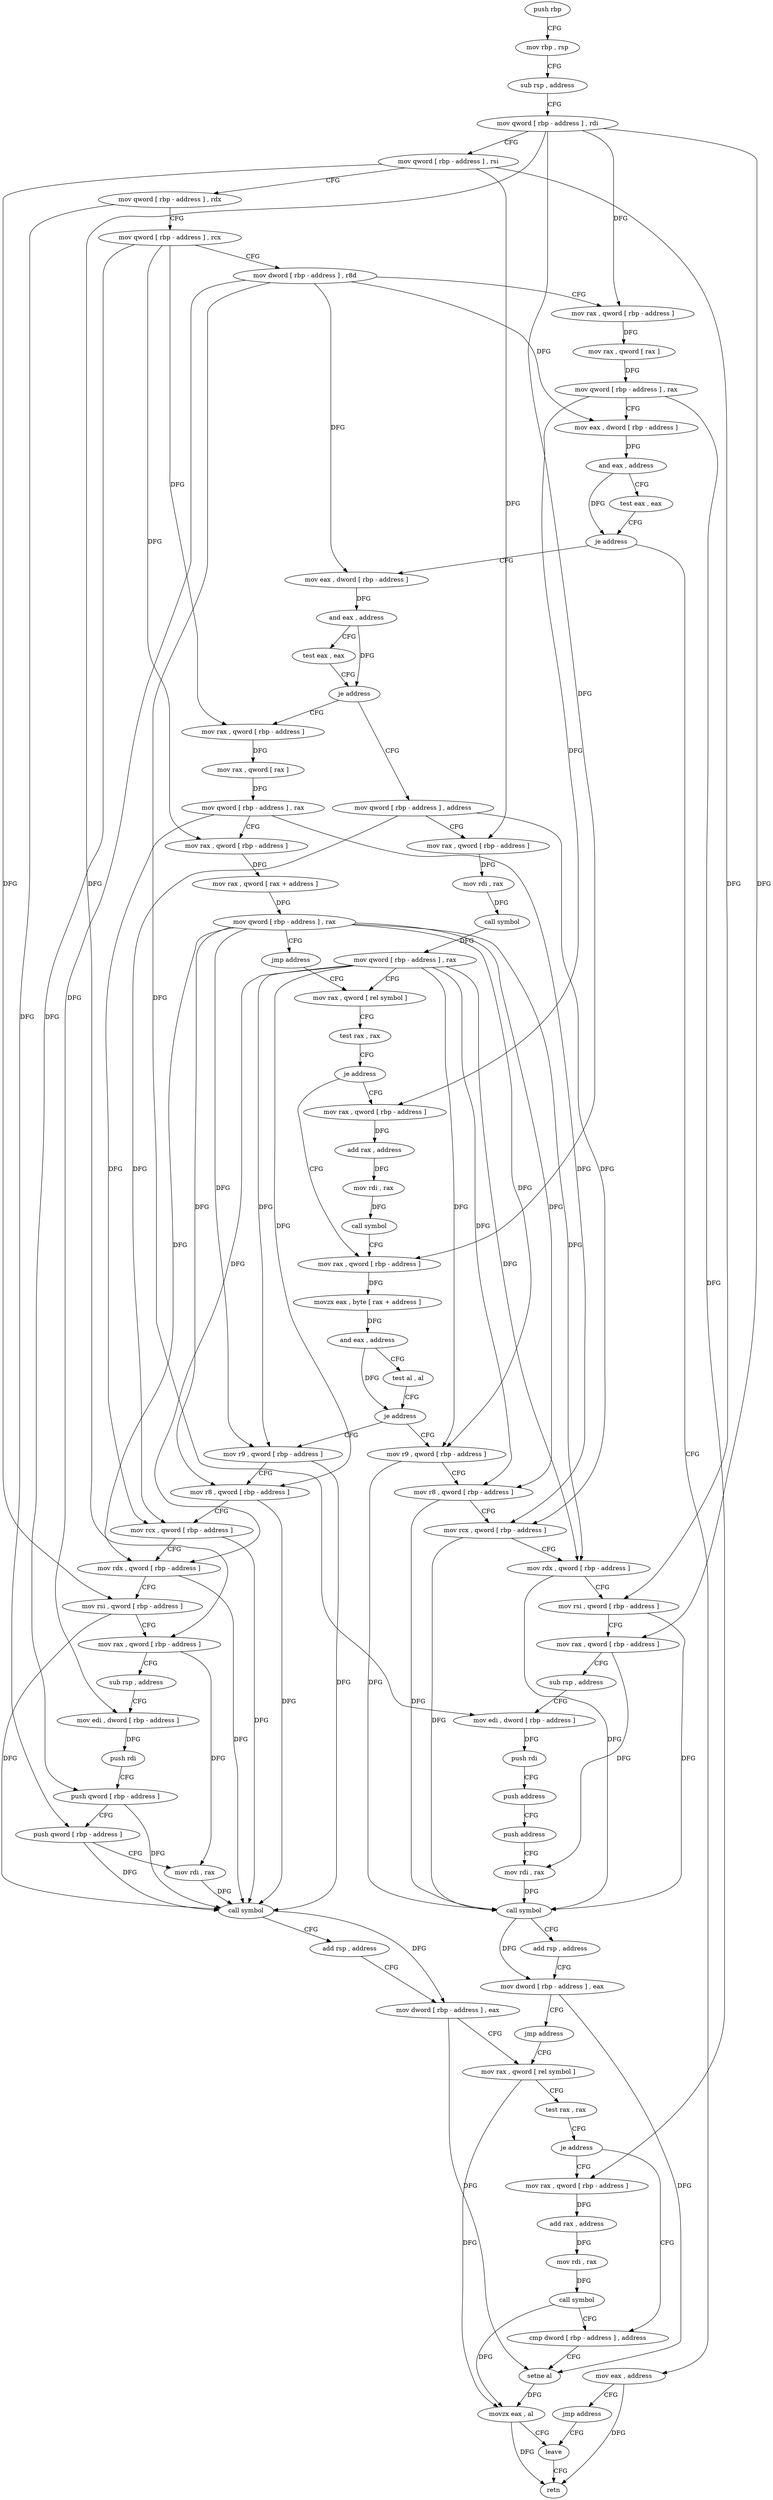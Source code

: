 digraph "func" {
"4287274" [label = "push rbp" ]
"4287275" [label = "mov rbp , rsp" ]
"4287278" [label = "sub rsp , address" ]
"4287282" [label = "mov qword [ rbp - address ] , rdi" ]
"4287286" [label = "mov qword [ rbp - address ] , rsi" ]
"4287290" [label = "mov qword [ rbp - address ] , rdx" ]
"4287294" [label = "mov qword [ rbp - address ] , rcx" ]
"4287298" [label = "mov dword [ rbp - address ] , r8d" ]
"4287302" [label = "mov rax , qword [ rbp - address ]" ]
"4287306" [label = "mov rax , qword [ rax ]" ]
"4287309" [label = "mov qword [ rbp - address ] , rax" ]
"4287313" [label = "mov eax , dword [ rbp - address ]" ]
"4287316" [label = "and eax , address" ]
"4287319" [label = "test eax , eax" ]
"4287321" [label = "je address" ]
"4287333" [label = "mov eax , dword [ rbp - address ]" ]
"4287323" [label = "mov eax , address" ]
"4287336" [label = "and eax , address" ]
"4287339" [label = "test eax , eax" ]
"4287341" [label = "je address" ]
"4287368" [label = "mov qword [ rbp - address ] , address" ]
"4287343" [label = "mov rax , qword [ rbp - address ]" ]
"4287328" [label = "jmp address" ]
"4287583" [label = "leave" ]
"4287376" [label = "mov rax , qword [ rbp - address ]" ]
"4287380" [label = "mov rdi , rax" ]
"4287383" [label = "call symbol" ]
"4287388" [label = "mov qword [ rbp - address ] , rax" ]
"4287392" [label = "mov rax , qword [ rel symbol ]" ]
"4287347" [label = "mov rax , qword [ rax ]" ]
"4287350" [label = "mov qword [ rbp - address ] , rax" ]
"4287354" [label = "mov rax , qword [ rbp - address ]" ]
"4287358" [label = "mov rax , qword [ rax + address ]" ]
"4287362" [label = "mov qword [ rbp - address ] , rax" ]
"4287366" [label = "jmp address" ]
"4287584" [label = "retn" ]
"4287422" [label = "mov rax , qword [ rbp - address ]" ]
"4287426" [label = "movzx eax , byte [ rax + address ]" ]
"4287430" [label = "and eax , address" ]
"4287433" [label = "test al , al" ]
"4287435" [label = "je address" ]
"4287490" [label = "mov r9 , qword [ rbp - address ]" ]
"4287437" [label = "mov r9 , qword [ rbp - address ]" ]
"4287404" [label = "mov rax , qword [ rbp - address ]" ]
"4287408" [label = "add rax , address" ]
"4287414" [label = "mov rdi , rax" ]
"4287417" [label = "call symbol" ]
"4287399" [label = "test rax , rax" ]
"4287402" [label = "je address" ]
"4287494" [label = "mov r8 , qword [ rbp - address ]" ]
"4287498" [label = "mov rcx , qword [ rbp - address ]" ]
"4287502" [label = "mov rdx , qword [ rbp - address ]" ]
"4287506" [label = "mov rsi , qword [ rbp - address ]" ]
"4287510" [label = "mov rax , qword [ rbp - address ]" ]
"4287514" [label = "sub rsp , address" ]
"4287518" [label = "mov edi , dword [ rbp - address ]" ]
"4287521" [label = "push rdi" ]
"4287522" [label = "push qword [ rbp - address ]" ]
"4287525" [label = "push qword [ rbp - address ]" ]
"4287528" [label = "mov rdi , rax" ]
"4287531" [label = "call symbol" ]
"4287536" [label = "add rsp , address" ]
"4287540" [label = "mov dword [ rbp - address ] , eax" ]
"4287543" [label = "mov rax , qword [ rel symbol ]" ]
"4287441" [label = "mov r8 , qword [ rbp - address ]" ]
"4287445" [label = "mov rcx , qword [ rbp - address ]" ]
"4287449" [label = "mov rdx , qword [ rbp - address ]" ]
"4287453" [label = "mov rsi , qword [ rbp - address ]" ]
"4287457" [label = "mov rax , qword [ rbp - address ]" ]
"4287461" [label = "sub rsp , address" ]
"4287465" [label = "mov edi , dword [ rbp - address ]" ]
"4287468" [label = "push rdi" ]
"4287469" [label = "push address" ]
"4287471" [label = "push address" ]
"4287473" [label = "mov rdi , rax" ]
"4287476" [label = "call symbol" ]
"4287481" [label = "add rsp , address" ]
"4287485" [label = "mov dword [ rbp - address ] , eax" ]
"4287488" [label = "jmp address" ]
"4287573" [label = "cmp dword [ rbp - address ] , address" ]
"4287577" [label = "setne al" ]
"4287580" [label = "movzx eax , al" ]
"4287555" [label = "mov rax , qword [ rbp - address ]" ]
"4287559" [label = "add rax , address" ]
"4287565" [label = "mov rdi , rax" ]
"4287568" [label = "call symbol" ]
"4287550" [label = "test rax , rax" ]
"4287553" [label = "je address" ]
"4287274" -> "4287275" [ label = "CFG" ]
"4287275" -> "4287278" [ label = "CFG" ]
"4287278" -> "4287282" [ label = "CFG" ]
"4287282" -> "4287286" [ label = "CFG" ]
"4287282" -> "4287302" [ label = "DFG" ]
"4287282" -> "4287422" [ label = "DFG" ]
"4287282" -> "4287510" [ label = "DFG" ]
"4287282" -> "4287457" [ label = "DFG" ]
"4287286" -> "4287290" [ label = "CFG" ]
"4287286" -> "4287376" [ label = "DFG" ]
"4287286" -> "4287506" [ label = "DFG" ]
"4287286" -> "4287453" [ label = "DFG" ]
"4287290" -> "4287294" [ label = "CFG" ]
"4287290" -> "4287525" [ label = "DFG" ]
"4287294" -> "4287298" [ label = "CFG" ]
"4287294" -> "4287343" [ label = "DFG" ]
"4287294" -> "4287354" [ label = "DFG" ]
"4287294" -> "4287522" [ label = "DFG" ]
"4287298" -> "4287302" [ label = "CFG" ]
"4287298" -> "4287313" [ label = "DFG" ]
"4287298" -> "4287333" [ label = "DFG" ]
"4287298" -> "4287518" [ label = "DFG" ]
"4287298" -> "4287465" [ label = "DFG" ]
"4287302" -> "4287306" [ label = "DFG" ]
"4287306" -> "4287309" [ label = "DFG" ]
"4287309" -> "4287313" [ label = "CFG" ]
"4287309" -> "4287404" [ label = "DFG" ]
"4287309" -> "4287555" [ label = "DFG" ]
"4287313" -> "4287316" [ label = "DFG" ]
"4287316" -> "4287319" [ label = "CFG" ]
"4287316" -> "4287321" [ label = "DFG" ]
"4287319" -> "4287321" [ label = "CFG" ]
"4287321" -> "4287333" [ label = "CFG" ]
"4287321" -> "4287323" [ label = "CFG" ]
"4287333" -> "4287336" [ label = "DFG" ]
"4287323" -> "4287328" [ label = "CFG" ]
"4287323" -> "4287584" [ label = "DFG" ]
"4287336" -> "4287339" [ label = "CFG" ]
"4287336" -> "4287341" [ label = "DFG" ]
"4287339" -> "4287341" [ label = "CFG" ]
"4287341" -> "4287368" [ label = "CFG" ]
"4287341" -> "4287343" [ label = "CFG" ]
"4287368" -> "4287376" [ label = "CFG" ]
"4287368" -> "4287498" [ label = "DFG" ]
"4287368" -> "4287445" [ label = "DFG" ]
"4287343" -> "4287347" [ label = "DFG" ]
"4287328" -> "4287583" [ label = "CFG" ]
"4287583" -> "4287584" [ label = "CFG" ]
"4287376" -> "4287380" [ label = "DFG" ]
"4287380" -> "4287383" [ label = "DFG" ]
"4287383" -> "4287388" [ label = "DFG" ]
"4287388" -> "4287392" [ label = "CFG" ]
"4287388" -> "4287490" [ label = "DFG" ]
"4287388" -> "4287494" [ label = "DFG" ]
"4287388" -> "4287502" [ label = "DFG" ]
"4287388" -> "4287437" [ label = "DFG" ]
"4287388" -> "4287441" [ label = "DFG" ]
"4287388" -> "4287449" [ label = "DFG" ]
"4287392" -> "4287399" [ label = "CFG" ]
"4287347" -> "4287350" [ label = "DFG" ]
"4287350" -> "4287354" [ label = "CFG" ]
"4287350" -> "4287498" [ label = "DFG" ]
"4287350" -> "4287445" [ label = "DFG" ]
"4287354" -> "4287358" [ label = "DFG" ]
"4287358" -> "4287362" [ label = "DFG" ]
"4287362" -> "4287366" [ label = "CFG" ]
"4287362" -> "4287490" [ label = "DFG" ]
"4287362" -> "4287494" [ label = "DFG" ]
"4287362" -> "4287502" [ label = "DFG" ]
"4287362" -> "4287437" [ label = "DFG" ]
"4287362" -> "4287441" [ label = "DFG" ]
"4287362" -> "4287449" [ label = "DFG" ]
"4287366" -> "4287392" [ label = "CFG" ]
"4287422" -> "4287426" [ label = "DFG" ]
"4287426" -> "4287430" [ label = "DFG" ]
"4287430" -> "4287433" [ label = "CFG" ]
"4287430" -> "4287435" [ label = "DFG" ]
"4287433" -> "4287435" [ label = "CFG" ]
"4287435" -> "4287490" [ label = "CFG" ]
"4287435" -> "4287437" [ label = "CFG" ]
"4287490" -> "4287494" [ label = "CFG" ]
"4287490" -> "4287531" [ label = "DFG" ]
"4287437" -> "4287441" [ label = "CFG" ]
"4287437" -> "4287476" [ label = "DFG" ]
"4287404" -> "4287408" [ label = "DFG" ]
"4287408" -> "4287414" [ label = "DFG" ]
"4287414" -> "4287417" [ label = "DFG" ]
"4287417" -> "4287422" [ label = "CFG" ]
"4287399" -> "4287402" [ label = "CFG" ]
"4287402" -> "4287422" [ label = "CFG" ]
"4287402" -> "4287404" [ label = "CFG" ]
"4287494" -> "4287498" [ label = "CFG" ]
"4287494" -> "4287531" [ label = "DFG" ]
"4287498" -> "4287502" [ label = "CFG" ]
"4287498" -> "4287531" [ label = "DFG" ]
"4287502" -> "4287506" [ label = "CFG" ]
"4287502" -> "4287531" [ label = "DFG" ]
"4287506" -> "4287510" [ label = "CFG" ]
"4287506" -> "4287531" [ label = "DFG" ]
"4287510" -> "4287514" [ label = "CFG" ]
"4287510" -> "4287528" [ label = "DFG" ]
"4287514" -> "4287518" [ label = "CFG" ]
"4287518" -> "4287521" [ label = "DFG" ]
"4287521" -> "4287522" [ label = "CFG" ]
"4287522" -> "4287525" [ label = "CFG" ]
"4287522" -> "4287531" [ label = "DFG" ]
"4287525" -> "4287528" [ label = "CFG" ]
"4287525" -> "4287531" [ label = "DFG" ]
"4287528" -> "4287531" [ label = "DFG" ]
"4287531" -> "4287536" [ label = "CFG" ]
"4287531" -> "4287540" [ label = "DFG" ]
"4287536" -> "4287540" [ label = "CFG" ]
"4287540" -> "4287543" [ label = "CFG" ]
"4287540" -> "4287577" [ label = "DFG" ]
"4287543" -> "4287550" [ label = "CFG" ]
"4287543" -> "4287580" [ label = "DFG" ]
"4287441" -> "4287445" [ label = "CFG" ]
"4287441" -> "4287476" [ label = "DFG" ]
"4287445" -> "4287449" [ label = "CFG" ]
"4287445" -> "4287476" [ label = "DFG" ]
"4287449" -> "4287453" [ label = "CFG" ]
"4287449" -> "4287476" [ label = "DFG" ]
"4287453" -> "4287457" [ label = "CFG" ]
"4287453" -> "4287476" [ label = "DFG" ]
"4287457" -> "4287461" [ label = "CFG" ]
"4287457" -> "4287473" [ label = "DFG" ]
"4287461" -> "4287465" [ label = "CFG" ]
"4287465" -> "4287468" [ label = "DFG" ]
"4287468" -> "4287469" [ label = "CFG" ]
"4287469" -> "4287471" [ label = "CFG" ]
"4287471" -> "4287473" [ label = "CFG" ]
"4287473" -> "4287476" [ label = "DFG" ]
"4287476" -> "4287481" [ label = "CFG" ]
"4287476" -> "4287485" [ label = "DFG" ]
"4287481" -> "4287485" [ label = "CFG" ]
"4287485" -> "4287488" [ label = "CFG" ]
"4287485" -> "4287577" [ label = "DFG" ]
"4287488" -> "4287543" [ label = "CFG" ]
"4287573" -> "4287577" [ label = "CFG" ]
"4287577" -> "4287580" [ label = "DFG" ]
"4287580" -> "4287583" [ label = "CFG" ]
"4287580" -> "4287584" [ label = "DFG" ]
"4287555" -> "4287559" [ label = "DFG" ]
"4287559" -> "4287565" [ label = "DFG" ]
"4287565" -> "4287568" [ label = "DFG" ]
"4287568" -> "4287573" [ label = "CFG" ]
"4287568" -> "4287580" [ label = "DFG" ]
"4287550" -> "4287553" [ label = "CFG" ]
"4287553" -> "4287573" [ label = "CFG" ]
"4287553" -> "4287555" [ label = "CFG" ]
}
